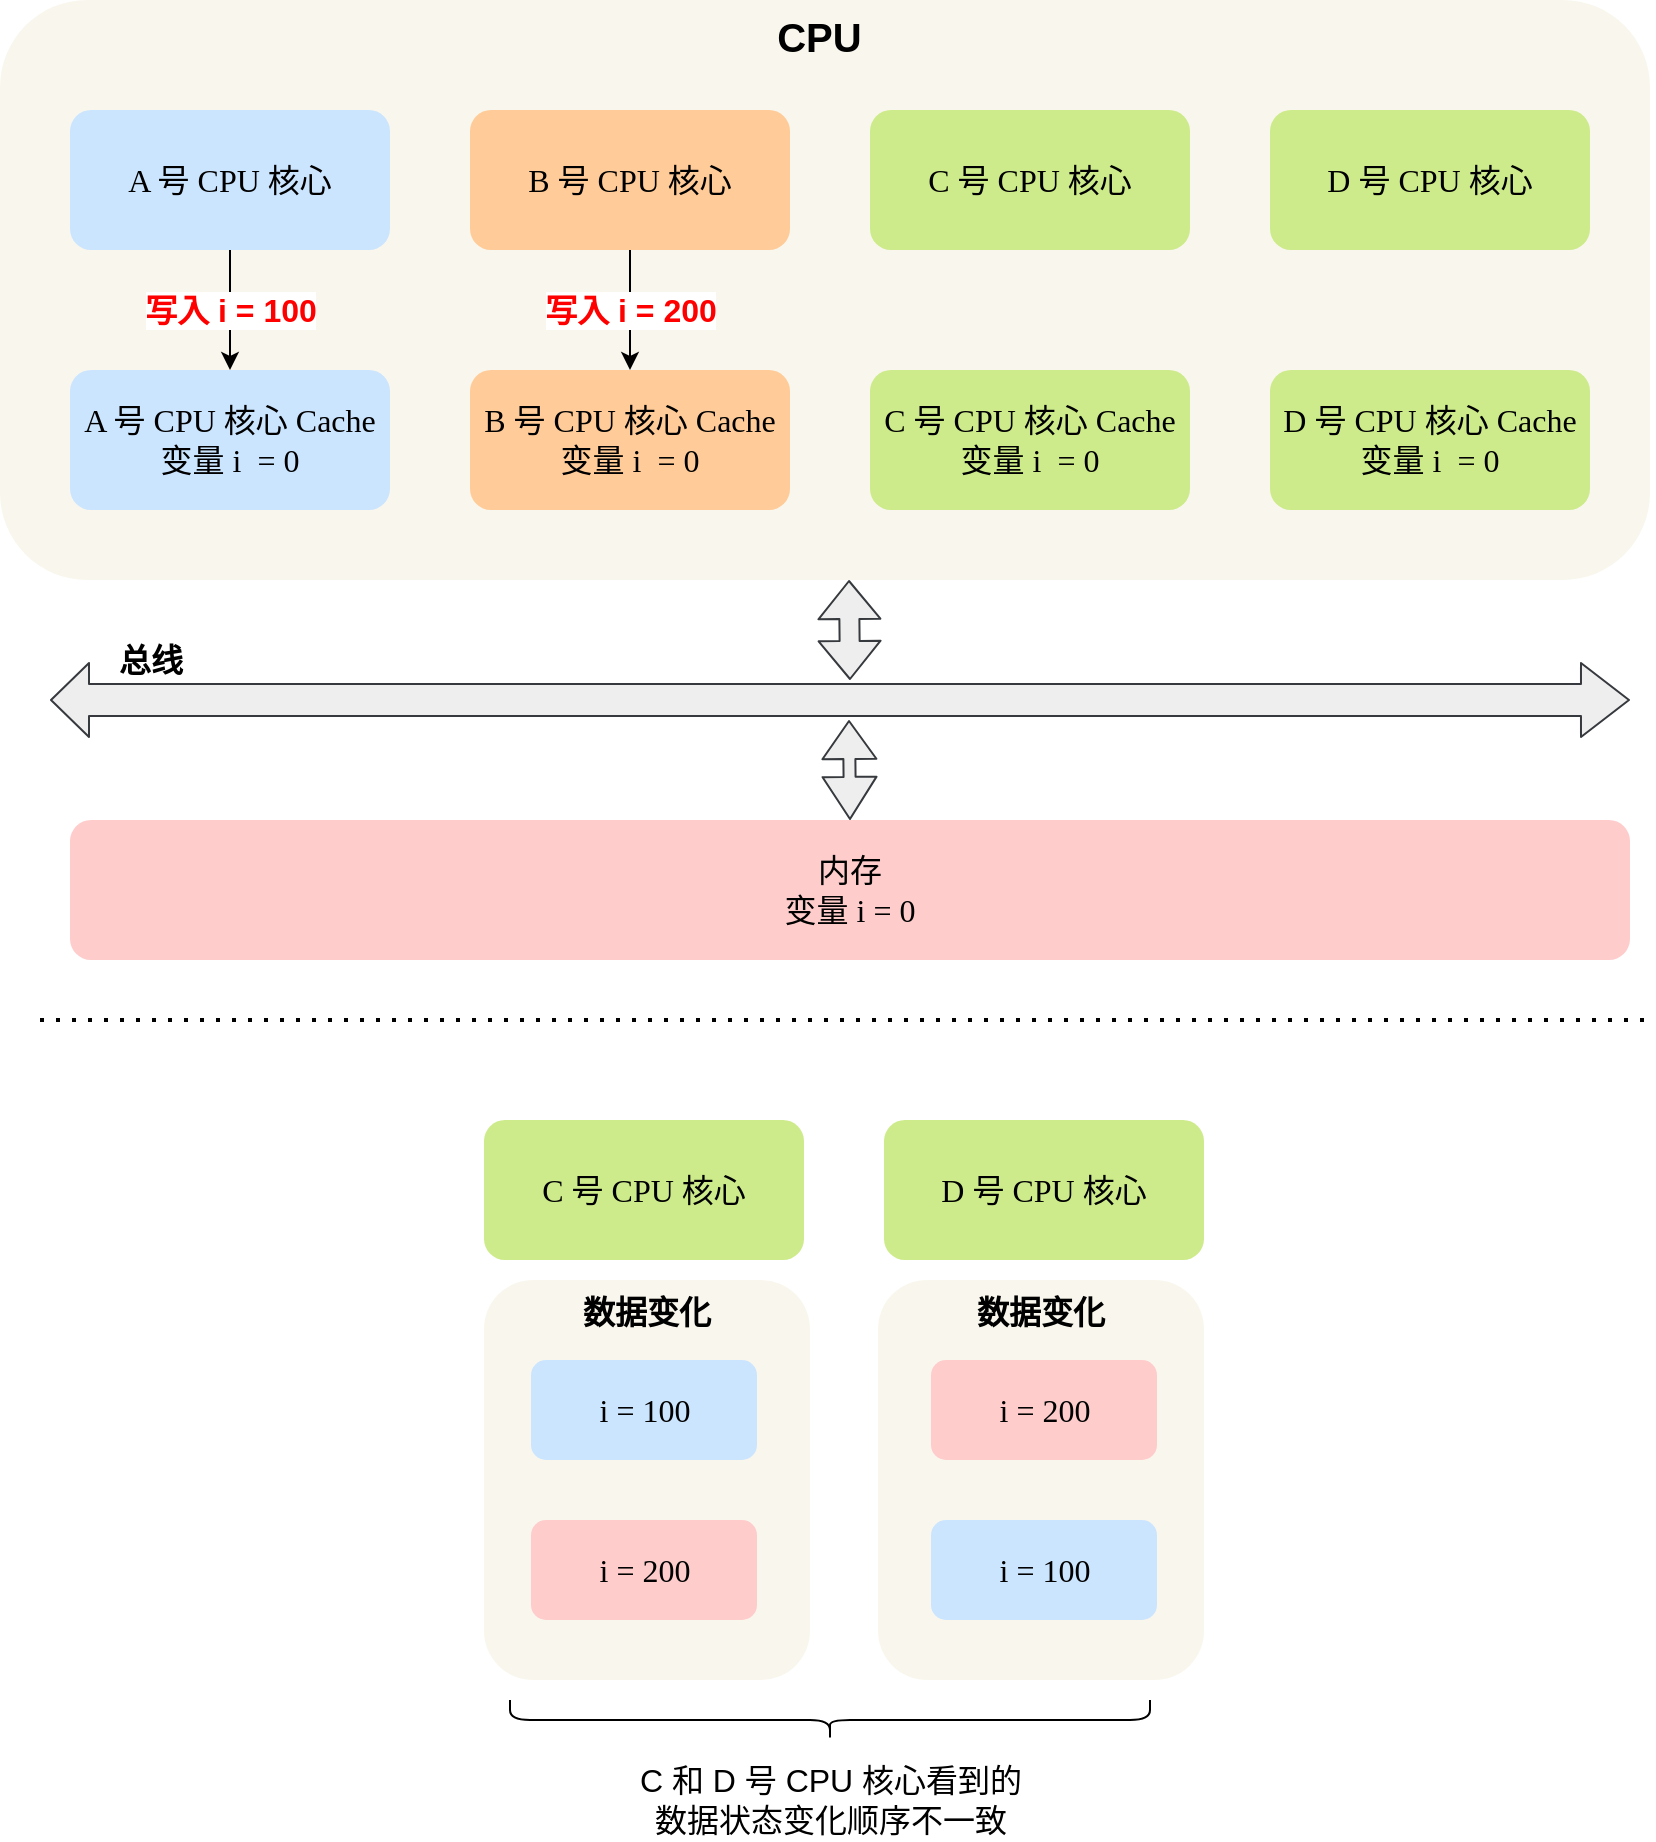 <mxfile version="13.8.1" type="github">
  <diagram id="MOSrgVQmACpmx4mkfCbh" name="Page-1">
    <mxGraphModel dx="2031" dy="1089" grid="1" gridSize="10" guides="1" tooltips="1" connect="1" arrows="1" fold="1" page="1" pageScale="1" pageWidth="827" pageHeight="1169" math="0" shadow="0">
      <root>
        <mxCell id="0" />
        <mxCell id="1" parent="0" />
        <mxCell id="rrH3qlsUdjro3fCUjBF--32" value="数据变化" style="rounded=1;whiteSpace=wrap;html=1;verticalAlign=top;fontSize=16;fontStyle=1;fillColor=#f9f7ed;strokeColor=none;" vertex="1" parent="1">
          <mxGeometry x="664" y="780" width="163" height="200" as="geometry" />
        </mxCell>
        <mxCell id="rrH3qlsUdjro3fCUjBF--31" value="数据变化" style="rounded=1;whiteSpace=wrap;html=1;verticalAlign=top;fontSize=16;fontStyle=1;fillColor=#f9f7ed;strokeColor=none;" vertex="1" parent="1">
          <mxGeometry x="467" y="780" width="163" height="200" as="geometry" />
        </mxCell>
        <mxCell id="rrH3qlsUdjro3fCUjBF--1" value="CPU&amp;nbsp;" style="rounded=1;whiteSpace=wrap;html=1;fontSize=20;fontStyle=1;verticalAlign=top;fillColor=#f9f7ed;strokeColor=none;" vertex="1" parent="1">
          <mxGeometry x="225" y="140" width="825" height="290" as="geometry" />
        </mxCell>
        <mxCell id="rrH3qlsUdjro3fCUjBF--2" value="&lt;font color=&quot;#ff0000&quot;&gt;&lt;b&gt;写入 i = 100&lt;/b&gt;&lt;/font&gt;" style="edgeStyle=orthogonalEdgeStyle;rounded=0;orthogonalLoop=1;jettySize=auto;html=1;fontSize=16;" edge="1" parent="1" source="rrH3qlsUdjro3fCUjBF--3" target="rrH3qlsUdjro3fCUjBF--5">
          <mxGeometry relative="1" as="geometry" />
        </mxCell>
        <mxCell id="rrH3qlsUdjro3fCUjBF--3" value="A 号 CPU 核心" style="rounded=1;whiteSpace=wrap;html=1;fontSize=16;fillColor=#cce5ff;fontFamily=Comic Sans MS;strokeColor=none;" vertex="1" parent="1">
          <mxGeometry x="260" y="195" width="160" height="70" as="geometry" />
        </mxCell>
        <mxCell id="rrH3qlsUdjro3fCUjBF--19" value="&lt;b style=&quot;color: rgb(255 , 0 , 0) ; font-family: &amp;#34;helvetica&amp;#34; ; font-size: 16px ; font-style: normal ; letter-spacing: normal ; text-align: center ; text-indent: 0px ; text-transform: none ; word-spacing: 0px ; background-color: rgb(255 , 255 , 255)&quot;&gt;写入 i = 200&lt;/b&gt;" style="edgeStyle=orthogonalEdgeStyle;rounded=0;orthogonalLoop=1;jettySize=auto;html=1;entryX=0.5;entryY=0;entryDx=0;entryDy=0;" edge="1" parent="1" source="rrH3qlsUdjro3fCUjBF--4" target="rrH3qlsUdjro3fCUjBF--6">
          <mxGeometry relative="1" as="geometry" />
        </mxCell>
        <mxCell id="rrH3qlsUdjro3fCUjBF--4" value="B 号 CPU 核心" style="rounded=1;whiteSpace=wrap;html=1;fontSize=16;fillColor=#ffcc99;fontFamily=Comic Sans MS;strokeColor=none;" vertex="1" parent="1">
          <mxGeometry x="460" y="195" width="160" height="70" as="geometry" />
        </mxCell>
        <mxCell id="rrH3qlsUdjro3fCUjBF--5" value="A 号 CPU 核心 Cache&lt;br&gt;变量 i&amp;nbsp; = 0" style="rounded=1;whiteSpace=wrap;html=1;fontSize=16;fillColor=#cce5ff;fontFamily=Comic Sans MS;strokeColor=none;" vertex="1" parent="1">
          <mxGeometry x="260" y="325" width="160" height="70" as="geometry" />
        </mxCell>
        <mxCell id="rrH3qlsUdjro3fCUjBF--6" value="B 号 CPU 核心 Cache&lt;br&gt;变量 i&amp;nbsp; = 0" style="rounded=1;whiteSpace=wrap;html=1;fontSize=16;fillColor=#ffcc99;fontFamily=Comic Sans MS;strokeColor=none;" vertex="1" parent="1">
          <mxGeometry x="460" y="325" width="160" height="70" as="geometry" />
        </mxCell>
        <mxCell id="rrH3qlsUdjro3fCUjBF--7" value="内存&lt;br&gt;变量 i = 0" style="rounded=1;whiteSpace=wrap;html=1;fontSize=16;fillColor=#ffcccc;strokeColor=none;fontFamily=Comic Sans MS;" vertex="1" parent="1">
          <mxGeometry x="260" y="550" width="780" height="70" as="geometry" />
        </mxCell>
        <mxCell id="rrH3qlsUdjro3fCUjBF--8" value="" style="shape=flexArrow;endArrow=classic;startArrow=classic;html=1;width=16;endSize=7.67;fillColor=#eeeeee;strokeColor=#36393d;" edge="1" parent="1">
          <mxGeometry width="50" height="50" relative="1" as="geometry">
            <mxPoint x="250" y="490" as="sourcePoint" />
            <mxPoint x="1040" y="490" as="targetPoint" />
          </mxGeometry>
        </mxCell>
        <mxCell id="rrH3qlsUdjro3fCUjBF--9" value="" style="shape=flexArrow;endArrow=classic;startArrow=classic;html=1;fontSize=20;fillColor=#eeeeee;strokeColor=#36393d;" edge="1" parent="1">
          <mxGeometry width="50" height="50" relative="1" as="geometry">
            <mxPoint x="650" y="480" as="sourcePoint" />
            <mxPoint x="649.5" y="430" as="targetPoint" />
          </mxGeometry>
        </mxCell>
        <mxCell id="rrH3qlsUdjro3fCUjBF--10" value="" style="shape=flexArrow;endArrow=classic;startArrow=classic;html=1;fontSize=20;width=6;startSize=6.68;fillColor=#eeeeee;strokeColor=#36393d;" edge="1" parent="1">
          <mxGeometry width="50" height="50" relative="1" as="geometry">
            <mxPoint x="650" y="550" as="sourcePoint" />
            <mxPoint x="649.5" y="500" as="targetPoint" />
          </mxGeometry>
        </mxCell>
        <mxCell id="rrH3qlsUdjro3fCUjBF--11" value="总线" style="text;html=1;align=center;verticalAlign=middle;resizable=0;points=[];autosize=1;fontSize=16;fontStyle=1" vertex="1" parent="1">
          <mxGeometry x="275" y="460" width="50" height="20" as="geometry" />
        </mxCell>
        <mxCell id="rrH3qlsUdjro3fCUjBF--12" value="C 号 CPU 核心" style="rounded=1;whiteSpace=wrap;html=1;fontSize=16;fillColor=#cdeb8b;fontFamily=Comic Sans MS;strokeColor=none;" vertex="1" parent="1">
          <mxGeometry x="660" y="195" width="160" height="70" as="geometry" />
        </mxCell>
        <mxCell id="rrH3qlsUdjro3fCUjBF--13" value="C 号 CPU 核心 Cache&lt;br&gt;变量 i&amp;nbsp; = 0" style="rounded=1;whiteSpace=wrap;html=1;fontSize=16;fillColor=#cdeb8b;fontFamily=Comic Sans MS;strokeColor=none;" vertex="1" parent="1">
          <mxGeometry x="660" y="325" width="160" height="70" as="geometry" />
        </mxCell>
        <mxCell id="rrH3qlsUdjro3fCUjBF--14" value="D 号 CPU 核心" style="rounded=1;whiteSpace=wrap;html=1;fontSize=16;fillColor=#cdeb8b;fontFamily=Comic Sans MS;strokeColor=none;" vertex="1" parent="1">
          <mxGeometry x="860" y="195" width="160" height="70" as="geometry" />
        </mxCell>
        <mxCell id="rrH3qlsUdjro3fCUjBF--15" value="D 号 CPU 核心 Cache&lt;br&gt;变量 i&amp;nbsp; = 0" style="rounded=1;whiteSpace=wrap;html=1;fontSize=16;fillColor=#cdeb8b;fontFamily=Comic Sans MS;strokeColor=none;" vertex="1" parent="1">
          <mxGeometry x="860" y="325" width="160" height="70" as="geometry" />
        </mxCell>
        <mxCell id="rrH3qlsUdjro3fCUjBF--24" value="C 号 CPU 核心" style="rounded=1;whiteSpace=wrap;html=1;fontSize=16;fillColor=#cdeb8b;fontFamily=Comic Sans MS;strokeColor=none;" vertex="1" parent="1">
          <mxGeometry x="467" y="700" width="160" height="70" as="geometry" />
        </mxCell>
        <mxCell id="rrH3qlsUdjro3fCUjBF--25" value="D 号 CPU 核心" style="rounded=1;whiteSpace=wrap;html=1;fontSize=16;fillColor=#cdeb8b;fontFamily=Comic Sans MS;strokeColor=none;" vertex="1" parent="1">
          <mxGeometry x="667" y="700" width="160" height="70" as="geometry" />
        </mxCell>
        <mxCell id="rrH3qlsUdjro3fCUjBF--26" value="" style="endArrow=none;dashed=1;html=1;dashPattern=1 3;strokeWidth=2;" edge="1" parent="1">
          <mxGeometry width="50" height="50" relative="1" as="geometry">
            <mxPoint x="245" y="650" as="sourcePoint" />
            <mxPoint x="1050" y="650" as="targetPoint" />
          </mxGeometry>
        </mxCell>
        <mxCell id="rrH3qlsUdjro3fCUjBF--27" value="i = 100" style="rounded=1;whiteSpace=wrap;html=1;fontSize=16;fillColor=#cce5ff;fontFamily=Comic Sans MS;strokeColor=none;" vertex="1" parent="1">
          <mxGeometry x="490.5" y="820" width="113" height="50" as="geometry" />
        </mxCell>
        <mxCell id="rrH3qlsUdjro3fCUjBF--28" value="i = 200" style="rounded=1;whiteSpace=wrap;html=1;fontSize=16;fillColor=#ffcccc;fontFamily=Comic Sans MS;strokeColor=none;" vertex="1" parent="1">
          <mxGeometry x="490.5" y="900" width="113" height="50" as="geometry" />
        </mxCell>
        <mxCell id="rrH3qlsUdjro3fCUjBF--29" value="i = 200" style="rounded=1;whiteSpace=wrap;html=1;fontSize=16;fillColor=#ffcccc;fontFamily=Comic Sans MS;strokeColor=none;" vertex="1" parent="1">
          <mxGeometry x="690.5" y="820" width="113" height="50" as="geometry" />
        </mxCell>
        <mxCell id="rrH3qlsUdjro3fCUjBF--30" value="i = 100" style="rounded=1;whiteSpace=wrap;html=1;fontSize=16;fillColor=#cce5ff;fontFamily=Comic Sans MS;strokeColor=none;" vertex="1" parent="1">
          <mxGeometry x="690.5" y="900" width="113" height="50" as="geometry" />
        </mxCell>
        <mxCell id="rrH3qlsUdjro3fCUjBF--33" value="" style="shape=curlyBracket;whiteSpace=wrap;html=1;rounded=1;strokeColor=#000000;fontSize=16;rotation=-90;" vertex="1" parent="1">
          <mxGeometry x="630" y="840" width="20" height="320" as="geometry" />
        </mxCell>
        <mxCell id="rrH3qlsUdjro3fCUjBF--34" value="C 和 D 号 CPU 核心看到的&lt;br&gt;数据状态变化顺序不一致" style="text;html=1;align=center;verticalAlign=middle;resizable=0;points=[];autosize=1;fontSize=16;" vertex="1" parent="1">
          <mxGeometry x="535" y="1020" width="210" height="40" as="geometry" />
        </mxCell>
      </root>
    </mxGraphModel>
  </diagram>
</mxfile>
